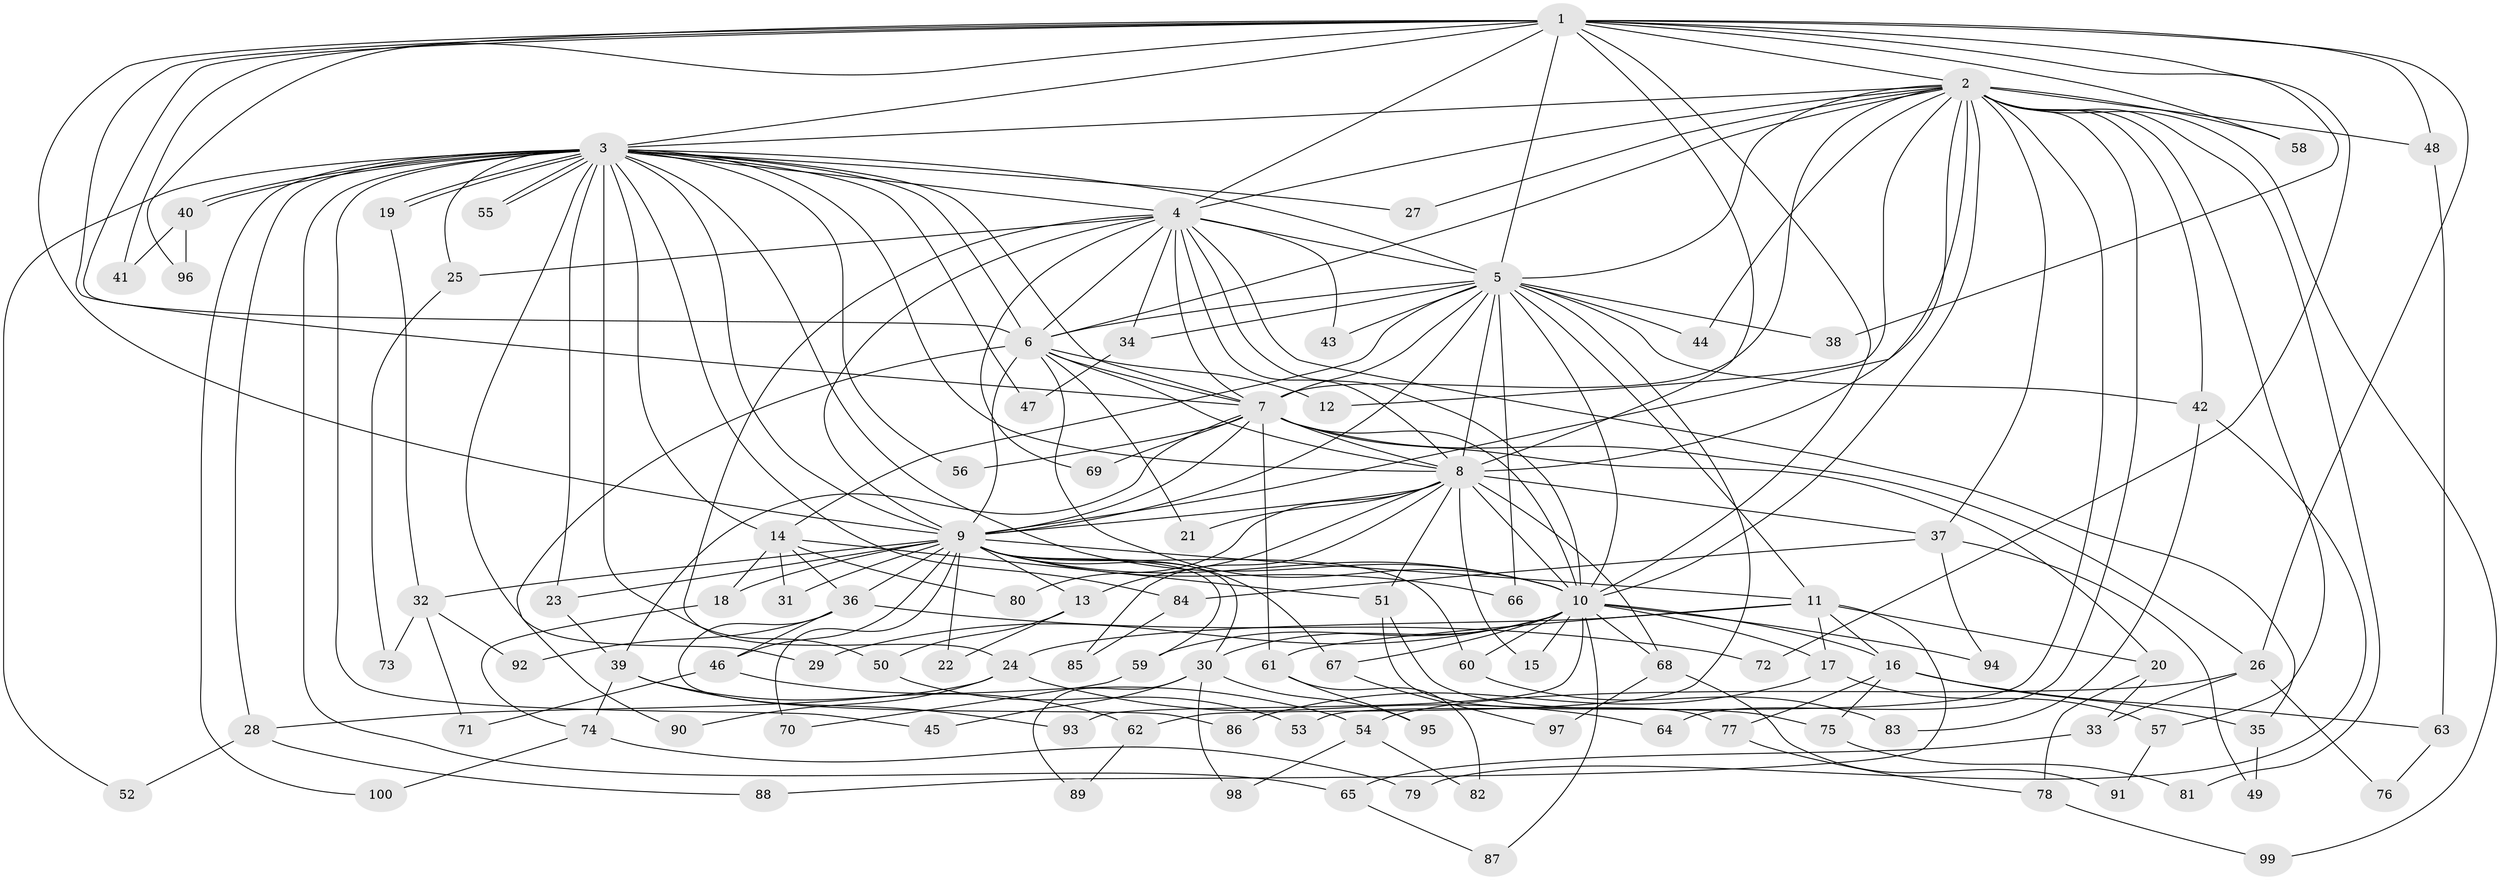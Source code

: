 // Generated by graph-tools (version 1.1) at 2025/11/02/21/25 10:11:07]
// undirected, 100 vertices, 225 edges
graph export_dot {
graph [start="1"]
  node [color=gray90,style=filled];
  1;
  2;
  3;
  4;
  5;
  6;
  7;
  8;
  9;
  10;
  11;
  12;
  13;
  14;
  15;
  16;
  17;
  18;
  19;
  20;
  21;
  22;
  23;
  24;
  25;
  26;
  27;
  28;
  29;
  30;
  31;
  32;
  33;
  34;
  35;
  36;
  37;
  38;
  39;
  40;
  41;
  42;
  43;
  44;
  45;
  46;
  47;
  48;
  49;
  50;
  51;
  52;
  53;
  54;
  55;
  56;
  57;
  58;
  59;
  60;
  61;
  62;
  63;
  64;
  65;
  66;
  67;
  68;
  69;
  70;
  71;
  72;
  73;
  74;
  75;
  76;
  77;
  78;
  79;
  80;
  81;
  82;
  83;
  84;
  85;
  86;
  87;
  88;
  89;
  90;
  91;
  92;
  93;
  94;
  95;
  96;
  97;
  98;
  99;
  100;
  1 -- 2;
  1 -- 3;
  1 -- 4;
  1 -- 5;
  1 -- 6;
  1 -- 7;
  1 -- 8;
  1 -- 9;
  1 -- 10;
  1 -- 26;
  1 -- 38;
  1 -- 41;
  1 -- 48;
  1 -- 58;
  1 -- 72;
  1 -- 96;
  2 -- 3;
  2 -- 4;
  2 -- 5;
  2 -- 6;
  2 -- 7;
  2 -- 8;
  2 -- 9;
  2 -- 10;
  2 -- 12;
  2 -- 27;
  2 -- 37;
  2 -- 42;
  2 -- 44;
  2 -- 48;
  2 -- 53;
  2 -- 57;
  2 -- 58;
  2 -- 64;
  2 -- 81;
  2 -- 99;
  3 -- 4;
  3 -- 5;
  3 -- 6;
  3 -- 7;
  3 -- 8;
  3 -- 9;
  3 -- 10;
  3 -- 14;
  3 -- 19;
  3 -- 19;
  3 -- 23;
  3 -- 25;
  3 -- 27;
  3 -- 28;
  3 -- 29;
  3 -- 40;
  3 -- 40;
  3 -- 45;
  3 -- 47;
  3 -- 50;
  3 -- 52;
  3 -- 55;
  3 -- 55;
  3 -- 56;
  3 -- 65;
  3 -- 84;
  3 -- 100;
  4 -- 5;
  4 -- 6;
  4 -- 7;
  4 -- 8;
  4 -- 9;
  4 -- 10;
  4 -- 24;
  4 -- 25;
  4 -- 34;
  4 -- 35;
  4 -- 43;
  4 -- 69;
  5 -- 6;
  5 -- 7;
  5 -- 8;
  5 -- 9;
  5 -- 10;
  5 -- 11;
  5 -- 14;
  5 -- 34;
  5 -- 38;
  5 -- 42;
  5 -- 43;
  5 -- 44;
  5 -- 62;
  5 -- 66;
  6 -- 7;
  6 -- 8;
  6 -- 9;
  6 -- 10;
  6 -- 12;
  6 -- 21;
  6 -- 90;
  7 -- 8;
  7 -- 9;
  7 -- 10;
  7 -- 20;
  7 -- 26;
  7 -- 39;
  7 -- 56;
  7 -- 61;
  7 -- 69;
  8 -- 9;
  8 -- 10;
  8 -- 13;
  8 -- 15;
  8 -- 21;
  8 -- 37;
  8 -- 51;
  8 -- 68;
  8 -- 80;
  8 -- 85;
  9 -- 10;
  9 -- 11;
  9 -- 13;
  9 -- 18;
  9 -- 22;
  9 -- 23;
  9 -- 30;
  9 -- 31;
  9 -- 32;
  9 -- 36;
  9 -- 46;
  9 -- 59;
  9 -- 60;
  9 -- 66;
  9 -- 67;
  9 -- 70;
  10 -- 15;
  10 -- 16;
  10 -- 17;
  10 -- 29;
  10 -- 30;
  10 -- 59;
  10 -- 60;
  10 -- 67;
  10 -- 68;
  10 -- 87;
  10 -- 93;
  10 -- 94;
  11 -- 16;
  11 -- 17;
  11 -- 20;
  11 -- 24;
  11 -- 61;
  11 -- 88;
  13 -- 22;
  13 -- 50;
  14 -- 18;
  14 -- 31;
  14 -- 36;
  14 -- 51;
  14 -- 80;
  16 -- 35;
  16 -- 63;
  16 -- 75;
  16 -- 77;
  17 -- 57;
  17 -- 86;
  18 -- 74;
  19 -- 32;
  20 -- 33;
  20 -- 78;
  23 -- 39;
  24 -- 28;
  24 -- 64;
  24 -- 90;
  25 -- 73;
  26 -- 33;
  26 -- 54;
  26 -- 76;
  28 -- 52;
  28 -- 88;
  30 -- 45;
  30 -- 89;
  30 -- 95;
  30 -- 98;
  32 -- 71;
  32 -- 73;
  32 -- 92;
  33 -- 65;
  34 -- 47;
  35 -- 49;
  36 -- 46;
  36 -- 72;
  36 -- 86;
  36 -- 92;
  37 -- 49;
  37 -- 84;
  37 -- 94;
  39 -- 62;
  39 -- 74;
  39 -- 93;
  40 -- 41;
  40 -- 96;
  42 -- 79;
  42 -- 83;
  46 -- 54;
  46 -- 71;
  48 -- 63;
  50 -- 53;
  51 -- 75;
  51 -- 77;
  54 -- 82;
  54 -- 98;
  57 -- 91;
  59 -- 70;
  60 -- 83;
  61 -- 82;
  61 -- 95;
  62 -- 89;
  63 -- 76;
  65 -- 87;
  67 -- 97;
  68 -- 91;
  68 -- 97;
  74 -- 79;
  74 -- 100;
  75 -- 81;
  77 -- 78;
  78 -- 99;
  84 -- 85;
}
